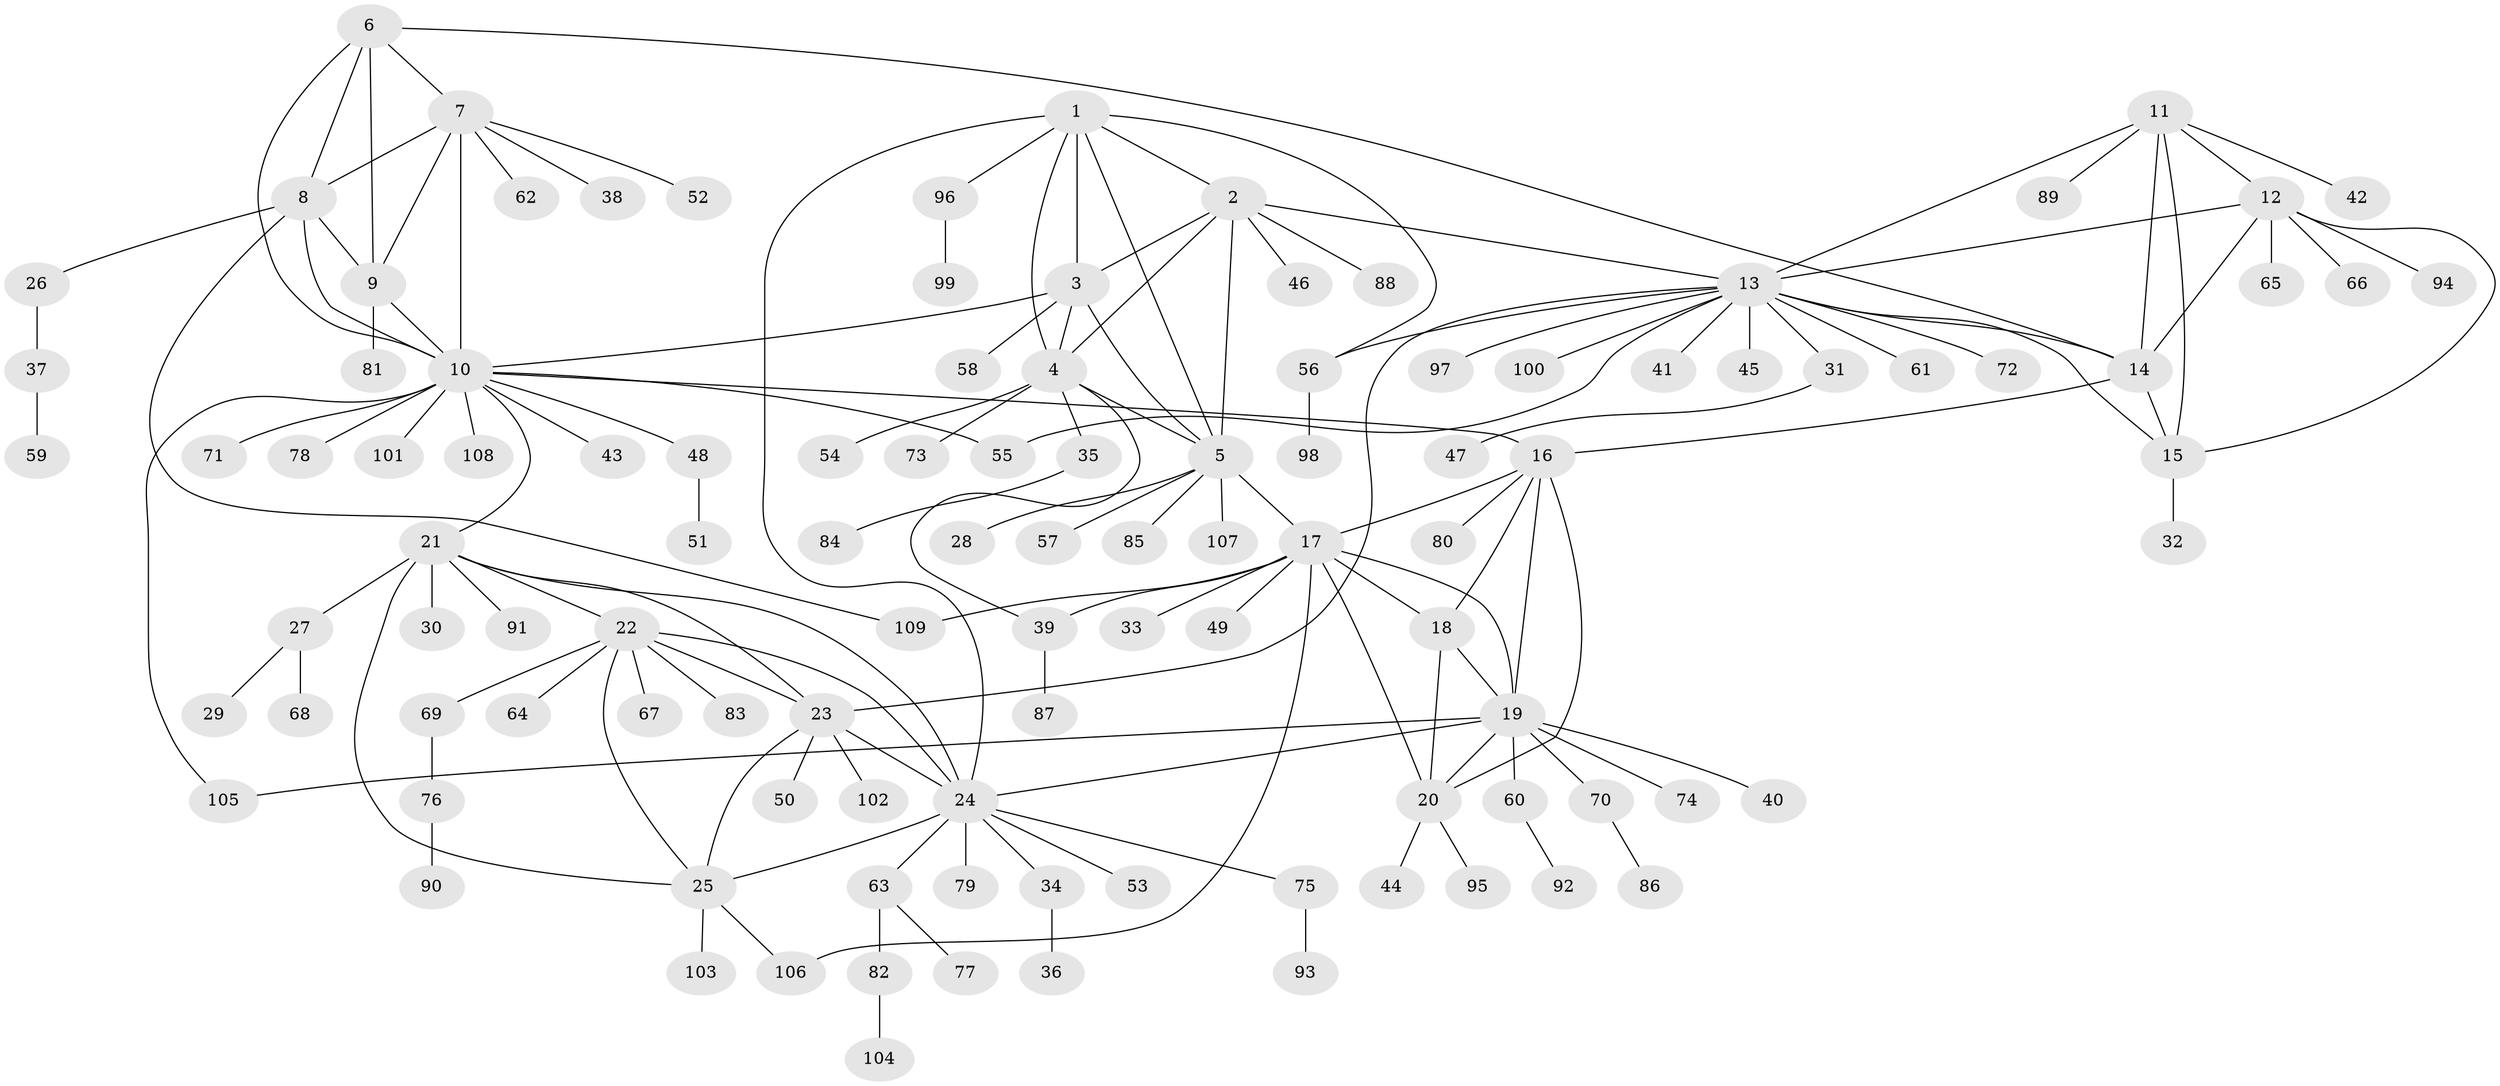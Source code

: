 // coarse degree distribution, {17: 0.023255813953488372, 18: 0.023255813953488372, 9: 0.023255813953488372, 4: 0.023255813953488372, 7: 0.023255813953488372, 1: 0.8604651162790697, 2: 0.023255813953488372}
// Generated by graph-tools (version 1.1) at 2025/19/03/04/25 18:19:41]
// undirected, 109 vertices, 150 edges
graph export_dot {
graph [start="1"]
  node [color=gray90,style=filled];
  1;
  2;
  3;
  4;
  5;
  6;
  7;
  8;
  9;
  10;
  11;
  12;
  13;
  14;
  15;
  16;
  17;
  18;
  19;
  20;
  21;
  22;
  23;
  24;
  25;
  26;
  27;
  28;
  29;
  30;
  31;
  32;
  33;
  34;
  35;
  36;
  37;
  38;
  39;
  40;
  41;
  42;
  43;
  44;
  45;
  46;
  47;
  48;
  49;
  50;
  51;
  52;
  53;
  54;
  55;
  56;
  57;
  58;
  59;
  60;
  61;
  62;
  63;
  64;
  65;
  66;
  67;
  68;
  69;
  70;
  71;
  72;
  73;
  74;
  75;
  76;
  77;
  78;
  79;
  80;
  81;
  82;
  83;
  84;
  85;
  86;
  87;
  88;
  89;
  90;
  91;
  92;
  93;
  94;
  95;
  96;
  97;
  98;
  99;
  100;
  101;
  102;
  103;
  104;
  105;
  106;
  107;
  108;
  109;
  1 -- 2;
  1 -- 3;
  1 -- 4;
  1 -- 5;
  1 -- 24;
  1 -- 56;
  1 -- 96;
  2 -- 3;
  2 -- 4;
  2 -- 5;
  2 -- 13;
  2 -- 46;
  2 -- 88;
  3 -- 4;
  3 -- 5;
  3 -- 10;
  3 -- 58;
  4 -- 5;
  4 -- 35;
  4 -- 39;
  4 -- 54;
  4 -- 73;
  5 -- 17;
  5 -- 28;
  5 -- 57;
  5 -- 85;
  5 -- 107;
  6 -- 7;
  6 -- 8;
  6 -- 9;
  6 -- 10;
  6 -- 14;
  7 -- 8;
  7 -- 9;
  7 -- 10;
  7 -- 38;
  7 -- 52;
  7 -- 62;
  8 -- 9;
  8 -- 10;
  8 -- 26;
  8 -- 109;
  9 -- 10;
  9 -- 81;
  10 -- 16;
  10 -- 21;
  10 -- 43;
  10 -- 48;
  10 -- 55;
  10 -- 71;
  10 -- 78;
  10 -- 101;
  10 -- 105;
  10 -- 108;
  11 -- 12;
  11 -- 13;
  11 -- 14;
  11 -- 15;
  11 -- 42;
  11 -- 89;
  12 -- 13;
  12 -- 14;
  12 -- 15;
  12 -- 65;
  12 -- 66;
  12 -- 94;
  13 -- 14;
  13 -- 15;
  13 -- 23;
  13 -- 31;
  13 -- 41;
  13 -- 45;
  13 -- 55;
  13 -- 56;
  13 -- 61;
  13 -- 72;
  13 -- 97;
  13 -- 100;
  14 -- 15;
  14 -- 16;
  15 -- 32;
  16 -- 17;
  16 -- 18;
  16 -- 19;
  16 -- 20;
  16 -- 80;
  17 -- 18;
  17 -- 19;
  17 -- 20;
  17 -- 33;
  17 -- 39;
  17 -- 49;
  17 -- 106;
  17 -- 109;
  18 -- 19;
  18 -- 20;
  19 -- 20;
  19 -- 24;
  19 -- 40;
  19 -- 60;
  19 -- 70;
  19 -- 74;
  19 -- 105;
  20 -- 44;
  20 -- 95;
  21 -- 22;
  21 -- 23;
  21 -- 24;
  21 -- 25;
  21 -- 27;
  21 -- 30;
  21 -- 91;
  22 -- 23;
  22 -- 24;
  22 -- 25;
  22 -- 64;
  22 -- 67;
  22 -- 69;
  22 -- 83;
  23 -- 24;
  23 -- 25;
  23 -- 50;
  23 -- 102;
  24 -- 25;
  24 -- 34;
  24 -- 53;
  24 -- 63;
  24 -- 75;
  24 -- 79;
  25 -- 103;
  25 -- 106;
  26 -- 37;
  27 -- 29;
  27 -- 68;
  31 -- 47;
  34 -- 36;
  35 -- 84;
  37 -- 59;
  39 -- 87;
  48 -- 51;
  56 -- 98;
  60 -- 92;
  63 -- 77;
  63 -- 82;
  69 -- 76;
  70 -- 86;
  75 -- 93;
  76 -- 90;
  82 -- 104;
  96 -- 99;
}
